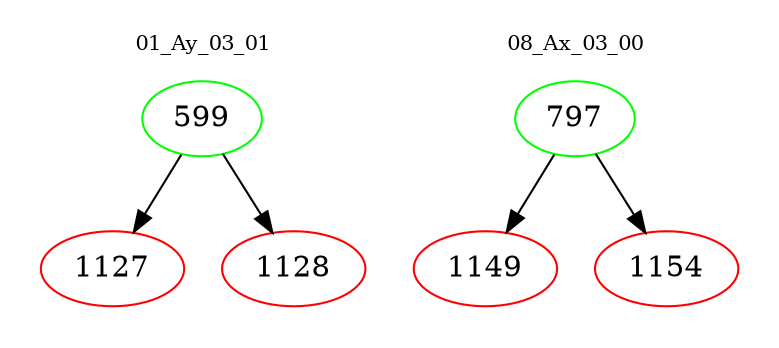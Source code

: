 digraph{
subgraph cluster_0 {
color = white
label = "01_Ay_03_01";
fontsize=10;
T0_599 [label="599", color="green"]
T0_599 -> T0_1127 [color="black"]
T0_1127 [label="1127", color="red"]
T0_599 -> T0_1128 [color="black"]
T0_1128 [label="1128", color="red"]
}
subgraph cluster_1 {
color = white
label = "08_Ax_03_00";
fontsize=10;
T1_797 [label="797", color="green"]
T1_797 -> T1_1149 [color="black"]
T1_1149 [label="1149", color="red"]
T1_797 -> T1_1154 [color="black"]
T1_1154 [label="1154", color="red"]
}
}

